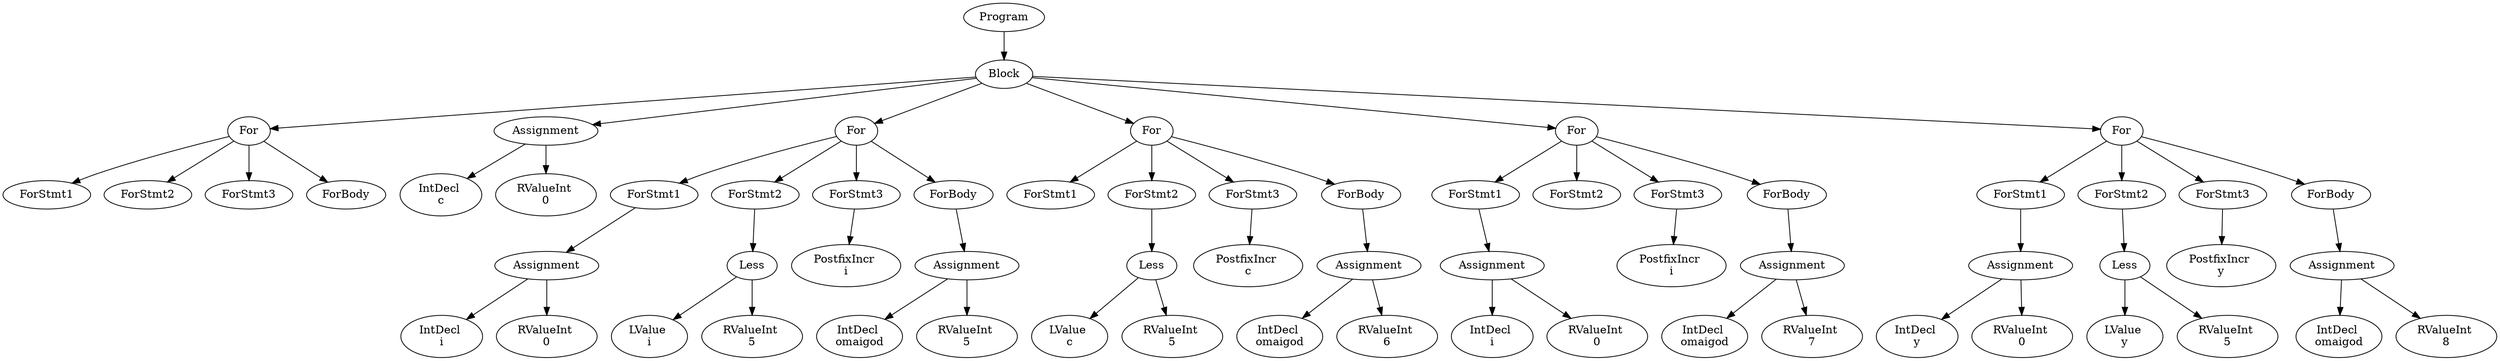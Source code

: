 digraph AST {
0 [label="Program"];
1 [label="Block"];
2 [label="For"];
3 [label="ForStmt1"];
4 [label="ForStmt2"];
5 [label="ForStmt3"];
6 [label="ForBody"];
2 -> 3;
2 -> 4;
2 -> 5;
2 -> 6;
7 [label="Assignment"];
8 [label="IntDecl \nc"];
9 [label="RValueInt \n0"];
7 -> 8;
7 -> 9;
10 [label="For"];
11 [label="ForStmt1"];
12 [label="Assignment"];
13 [label="IntDecl \ni"];
14 [label="RValueInt \n0"];
12 -> 13;
12 -> 14;
11 -> 12;
15 [label="ForStmt2"];
16 [label="Less"];
17 [label="LValue \ni"];
18 [label="RValueInt \n5"];
16 -> 17;
16 -> 18;
15 -> 16;
19 [label="ForStmt3"];
20 [label="PostfixIncr \ni"];
19 -> 20;
21 [label="ForBody"];
22 [label="Assignment"];
23 [label="IntDecl \nomaigod"];
24 [label="RValueInt \n5"];
22 -> 23;
22 -> 24;
21 -> 22;
10 -> 11;
10 -> 15;
10 -> 19;
10 -> 21;
25 [label="For"];
26 [label="ForStmt1"];
27 [label="ForStmt2"];
28 [label="Less"];
29 [label="LValue \nc"];
30 [label="RValueInt \n5"];
28 -> 29;
28 -> 30;
27 -> 28;
31 [label="ForStmt3"];
32 [label="PostfixIncr \nc"];
31 -> 32;
33 [label="ForBody"];
34 [label="Assignment"];
35 [label="IntDecl \nomaigod"];
36 [label="RValueInt \n6"];
34 -> 35;
34 -> 36;
33 -> 34;
25 -> 26;
25 -> 27;
25 -> 31;
25 -> 33;
37 [label="For"];
38 [label="ForStmt1"];
39 [label="Assignment"];
40 [label="IntDecl \ni"];
41 [label="RValueInt \n0"];
39 -> 40;
39 -> 41;
38 -> 39;
42 [label="ForStmt2"];
43 [label="ForStmt3"];
44 [label="PostfixIncr \ni"];
43 -> 44;
45 [label="ForBody"];
46 [label="Assignment"];
47 [label="IntDecl \nomaigod"];
48 [label="RValueInt \n7"];
46 -> 47;
46 -> 48;
45 -> 46;
37 -> 38;
37 -> 42;
37 -> 43;
37 -> 45;
49 [label="For"];
50 [label="ForStmt1"];
51 [label="Assignment"];
52 [label="IntDecl \ny"];
53 [label="RValueInt \n0"];
51 -> 52;
51 -> 53;
50 -> 51;
54 [label="ForStmt2"];
55 [label="Less"];
56 [label="LValue \ny"];
57 [label="RValueInt \n5"];
55 -> 56;
55 -> 57;
54 -> 55;
58 [label="ForStmt3"];
59 [label="PostfixIncr \ny"];
58 -> 59;
60 [label="ForBody"];
61 [label="Assignment"];
62 [label="IntDecl \nomaigod"];
63 [label="RValueInt \n8"];
61 -> 62;
61 -> 63;
60 -> 61;
49 -> 50;
49 -> 54;
49 -> 58;
49 -> 60;
1 -> 2;
1 -> 7;
1 -> 10;
1 -> 25;
1 -> 37;
1 -> 49;
0 -> 1;
}